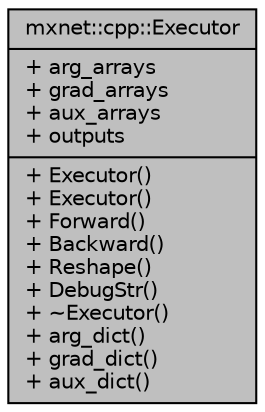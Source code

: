 digraph "mxnet::cpp::Executor"
{
  edge [fontname="Helvetica",fontsize="10",labelfontname="Helvetica",labelfontsize="10"];
  node [fontname="Helvetica",fontsize="10",shape=record];
  Node1 [label="{mxnet::cpp::Executor\n|+ arg_arrays\l+ grad_arrays\l+ aux_arrays\l+ outputs\l|+ Executor()\l+ Executor()\l+ Forward()\l+ Backward()\l+ Reshape()\l+ DebugStr()\l+ ~Executor()\l+ arg_dict()\l+ grad_dict()\l+ aux_dict()\l}",height=0.2,width=0.4,color="black", fillcolor="grey75", style="filled", fontcolor="black"];
}
